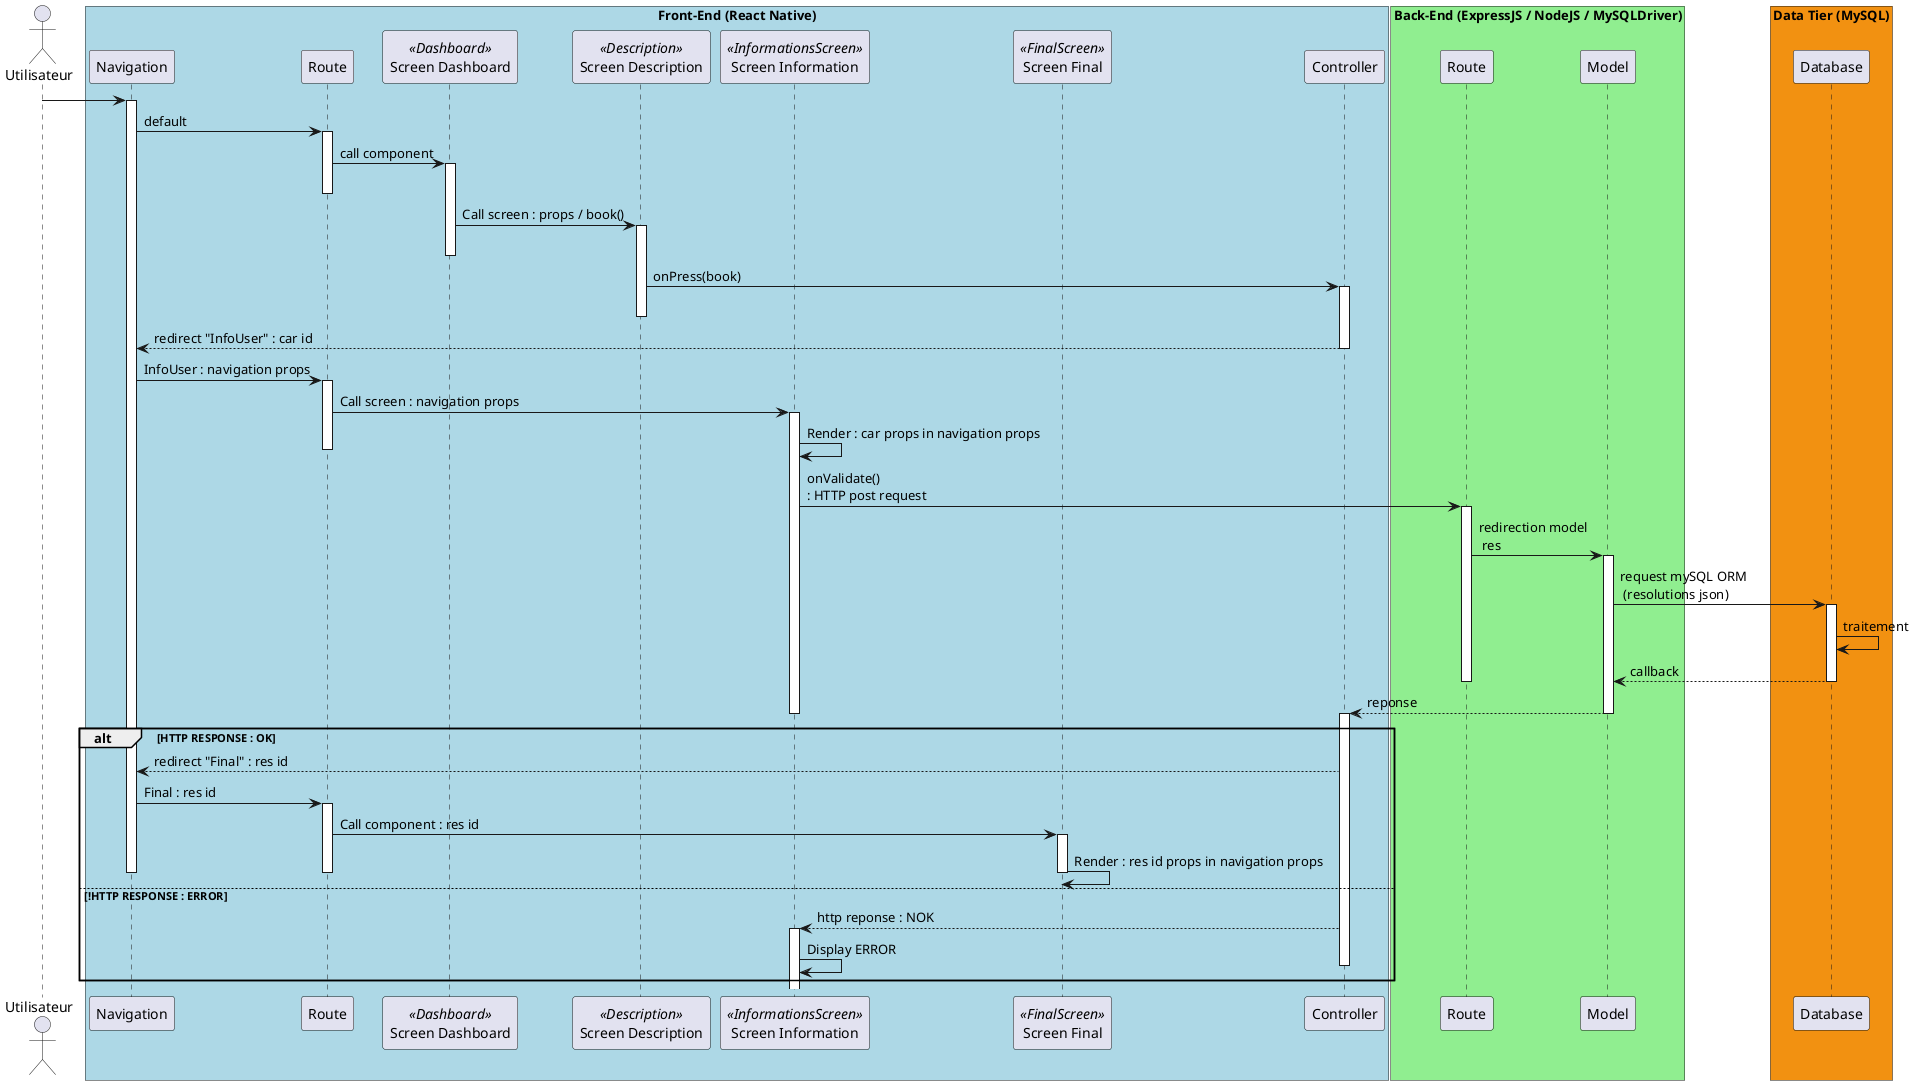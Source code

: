 @startuml

actor Utilisateur as user
participant "Route" as route
participant "Navigation" as browser
participant "Screen Dashboard" as component << Dashboard >>
participant "Screen Information" as component3 << InformationsScreen >>
participant "Screen Description" as component2 << Description >>
participant "Screen Final" as component4 << FinalScreen >>
participant "Controller" as controller

participant "Route" as routeBE
participant "Model" as modeleBE
participant "Database" as db

box "Front-End (React Native)" #LightBlue
participant browser
participant route
participant component
participant component2
participant component3
participant component4
participant controller
end box

box "Back-End (ExpressJS / NodeJS / MySQLDriver)" #LightGreen
participant routeBE
participant modeleBE
end box

box "Data Tier (MySQL)" #F29111
participant db
end box

user -> browser
activate browser
browser -> route : default
activate route
route -> component : call component



activate component




deactivate route










component -> component2 : Call screen : props / book()
activate component2





deactivate component


component2 -> controller : onPress(book)

activate controller
deactivate component2


controller --> browser : redirect "InfoUser" : car id

deactivate controller
browser -> route : InfoUser : navigation props
activate route
route -> component3 : Call screen : navigation props
activate component3
component3 -> component3 : Render : car props in navigation props


deactivate route






' deactivate controller

component3 -> routeBE : onValidate() \n: HTTP post request


activate routeBE
routeBE -> modeleBE : redirection model \n res


activate modeleBE
modeleBE -> db : request mySQL ORM \n (resolutions json)


activate db
db -> db : traitement
db --> modeleBE : callback
deactivate db
deactivate routeBE
modeleBE --> controller : reponse
deactivate modeleBE


alt HTTP RESPONSE : OK

    ' controller --> component : http reponse : OK + data
    ' component -> component2 : Call component : props / callback
    ' activate component2
    ' component2 --> component : return x rendered Component






    ' component2 -> component3 : onPress()

    activate controller
    deactivate component2

    deactivate component3
    controller --> browser : redirect "Final" : res id
    
 
    browser -> route : Final : res id
    activate route
    route -> component4 : Call component : res id
    activate component4
    component4 -> component4 : Render : res id props in navigation props


    deactivate browser
    deactivate route



else !HTTP RESPONSE : ERROR
    deactivate component4

   
    controller --> component3 : http reponse : NOK
    activate component3
    component3 -> component3 : Display ERROR
    deactivate controller


end
deactivate component2
deactivate controller






deactivate modeleBE






deactivate component
deactivate controller






' alt result

'     form -> controler : formSignIn(email,pwd)
'     controler -> controler : result = checkFields()

'     alt result
'     	controler -> secure : Secure.authenticate(email, pwd, true);
'     	secure -> security : onAuthenticated()
'     	security --> form : renderJSON(0);
'     	form --> user : display main page
'     else !result
'     	controler --> form : renderJSON(1)
'     	form --> user : display error
'     end

' else !result
' 	form --> user : display error
' end

@enduml